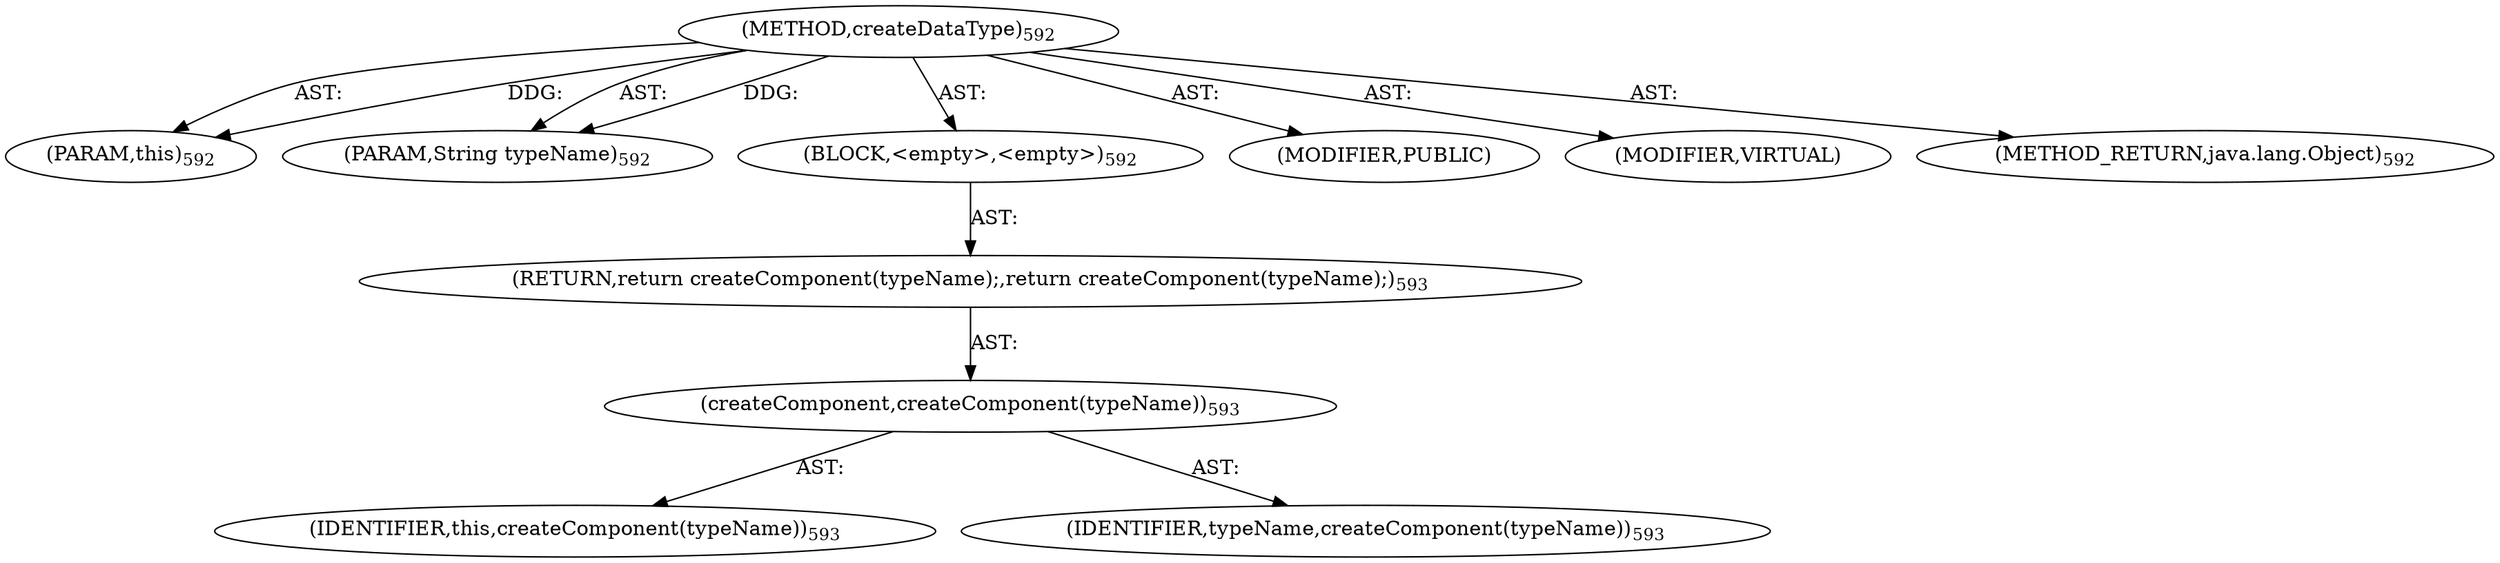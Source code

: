 digraph "createDataType" {  
"111669149718" [label = <(METHOD,createDataType)<SUB>592</SUB>> ]
"115964117004" [label = <(PARAM,this)<SUB>592</SUB>> ]
"115964117046" [label = <(PARAM,String typeName)<SUB>592</SUB>> ]
"25769803842" [label = <(BLOCK,&lt;empty&gt;,&lt;empty&gt;)<SUB>592</SUB>> ]
"146028888082" [label = <(RETURN,return createComponent(typeName);,return createComponent(typeName);)<SUB>593</SUB>> ]
"30064771357" [label = <(createComponent,createComponent(typeName))<SUB>593</SUB>> ]
"68719476755" [label = <(IDENTIFIER,this,createComponent(typeName))<SUB>593</SUB>> ]
"68719477018" [label = <(IDENTIFIER,typeName,createComponent(typeName))<SUB>593</SUB>> ]
"133143986237" [label = <(MODIFIER,PUBLIC)> ]
"133143986238" [label = <(MODIFIER,VIRTUAL)> ]
"128849018902" [label = <(METHOD_RETURN,java.lang.Object)<SUB>592</SUB>> ]
  "111669149718" -> "115964117004"  [ label = "AST: "] 
  "111669149718" -> "115964117046"  [ label = "AST: "] 
  "111669149718" -> "25769803842"  [ label = "AST: "] 
  "111669149718" -> "133143986237"  [ label = "AST: "] 
  "111669149718" -> "133143986238"  [ label = "AST: "] 
  "111669149718" -> "128849018902"  [ label = "AST: "] 
  "25769803842" -> "146028888082"  [ label = "AST: "] 
  "146028888082" -> "30064771357"  [ label = "AST: "] 
  "30064771357" -> "68719476755"  [ label = "AST: "] 
  "30064771357" -> "68719477018"  [ label = "AST: "] 
  "111669149718" -> "115964117004"  [ label = "DDG: "] 
  "111669149718" -> "115964117046"  [ label = "DDG: "] 
}
